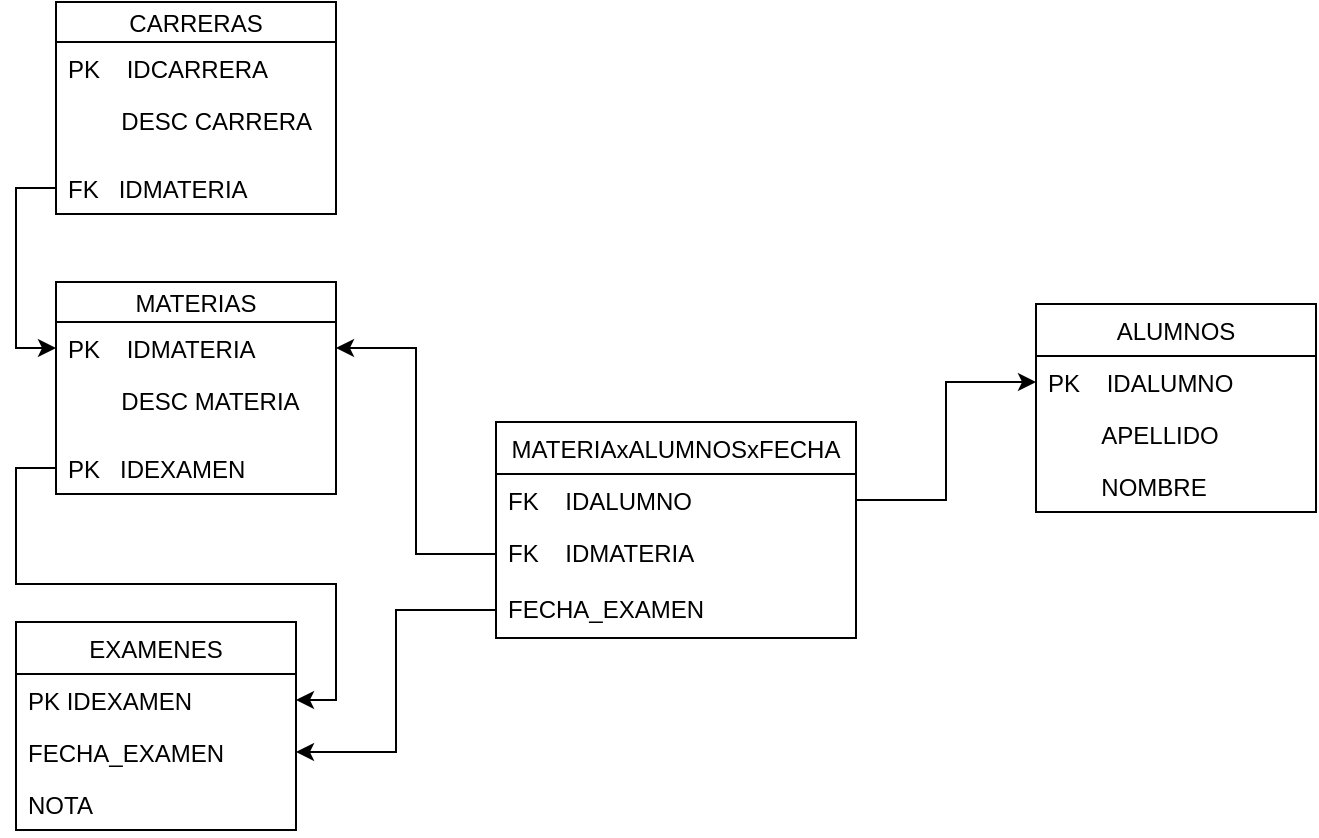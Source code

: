 <mxfile version="17.4.3" type="github">
  <diagram name="Page-1" id="2ca16b54-16f6-2749-3443-fa8db7711227">
    <mxGraphModel dx="1093" dy="576" grid="1" gridSize="10" guides="1" tooltips="1" connect="1" arrows="1" fold="1" page="1" pageScale="1" pageWidth="1100" pageHeight="850" background="none" math="0" shadow="0">
      <root>
        <mxCell id="0" />
        <mxCell id="1" parent="0" />
        <mxCell id="y2i91cYPlv53iorKBUYe-14" value="EXAMENES" style="swimlane;fontStyle=0;childLayout=stackLayout;horizontal=1;startSize=26;fillColor=none;horizontalStack=0;resizeParent=1;resizeParentMax=0;resizeLast=0;collapsible=1;marginBottom=0;" vertex="1" parent="1">
          <mxGeometry x="290" y="480" width="140" height="104" as="geometry" />
        </mxCell>
        <mxCell id="y2i91cYPlv53iorKBUYe-15" value="PK IDEXAMEN" style="text;strokeColor=none;fillColor=none;align=left;verticalAlign=top;spacingLeft=4;spacingRight=4;overflow=hidden;rotatable=0;points=[[0,0.5],[1,0.5]];portConstraint=eastwest;" vertex="1" parent="y2i91cYPlv53iorKBUYe-14">
          <mxGeometry y="26" width="140" height="26" as="geometry" />
        </mxCell>
        <mxCell id="y2i91cYPlv53iorKBUYe-16" value="FECHA_EXAMEN" style="text;strokeColor=none;fillColor=none;align=left;verticalAlign=top;spacingLeft=4;spacingRight=4;overflow=hidden;rotatable=0;points=[[0,0.5],[1,0.5]];portConstraint=eastwest;" vertex="1" parent="y2i91cYPlv53iorKBUYe-14">
          <mxGeometry y="52" width="140" height="26" as="geometry" />
        </mxCell>
        <mxCell id="y2i91cYPlv53iorKBUYe-17" value="NOTA" style="text;strokeColor=none;fillColor=none;align=left;verticalAlign=top;spacingLeft=4;spacingRight=4;overflow=hidden;rotatable=0;points=[[0,0.5],[1,0.5]];portConstraint=eastwest;" vertex="1" parent="y2i91cYPlv53iorKBUYe-14">
          <mxGeometry y="78" width="140" height="26" as="geometry" />
        </mxCell>
        <mxCell id="y2i91cYPlv53iorKBUYe-18" value="ALUMNOS" style="swimlane;fontStyle=0;childLayout=stackLayout;horizontal=1;startSize=26;fillColor=none;horizontalStack=0;resizeParent=1;resizeParentMax=0;resizeLast=0;collapsible=1;marginBottom=0;" vertex="1" parent="1">
          <mxGeometry x="800" y="321" width="140" height="104" as="geometry" />
        </mxCell>
        <mxCell id="y2i91cYPlv53iorKBUYe-19" value="PK    IDALUMNO" style="text;strokeColor=none;fillColor=none;align=left;verticalAlign=top;spacingLeft=4;spacingRight=4;overflow=hidden;rotatable=0;points=[[0,0.5],[1,0.5]];portConstraint=eastwest;" vertex="1" parent="y2i91cYPlv53iorKBUYe-18">
          <mxGeometry y="26" width="140" height="26" as="geometry" />
        </mxCell>
        <mxCell id="y2i91cYPlv53iorKBUYe-20" value="        APELLIDO" style="text;strokeColor=none;fillColor=none;align=left;verticalAlign=top;spacingLeft=4;spacingRight=4;overflow=hidden;rotatable=0;points=[[0,0.5],[1,0.5]];portConstraint=eastwest;" vertex="1" parent="y2i91cYPlv53iorKBUYe-18">
          <mxGeometry y="52" width="140" height="26" as="geometry" />
        </mxCell>
        <mxCell id="y2i91cYPlv53iorKBUYe-21" value="        NOMBRE" style="text;strokeColor=none;fillColor=none;align=left;verticalAlign=top;spacingLeft=4;spacingRight=4;overflow=hidden;rotatable=0;points=[[0,0.5],[1,0.5]];portConstraint=eastwest;" vertex="1" parent="y2i91cYPlv53iorKBUYe-18">
          <mxGeometry y="78" width="140" height="26" as="geometry" />
        </mxCell>
        <mxCell id="y2i91cYPlv53iorKBUYe-23" value="CARRERAS" style="swimlane;fontStyle=0;childLayout=stackLayout;horizontal=1;startSize=20;fillColor=none;horizontalStack=0;resizeParent=1;resizeParentMax=0;resizeLast=0;collapsible=1;marginBottom=0;" vertex="1" parent="1">
          <mxGeometry x="310" y="170" width="140" height="106" as="geometry" />
        </mxCell>
        <mxCell id="y2i91cYPlv53iorKBUYe-24" value="PK    IDCARRERA" style="text;strokeColor=none;fillColor=none;align=left;verticalAlign=top;spacingLeft=4;spacingRight=4;overflow=hidden;rotatable=0;points=[[0,0.5],[1,0.5]];portConstraint=eastwest;" vertex="1" parent="y2i91cYPlv53iorKBUYe-23">
          <mxGeometry y="20" width="140" height="26" as="geometry" />
        </mxCell>
        <mxCell id="y2i91cYPlv53iorKBUYe-25" value="        DESC CARRERA" style="text;strokeColor=none;fillColor=none;align=left;verticalAlign=top;spacingLeft=4;spacingRight=4;overflow=hidden;rotatable=0;points=[[0,0.5],[1,0.5]];portConstraint=eastwest;" vertex="1" parent="y2i91cYPlv53iorKBUYe-23">
          <mxGeometry y="46" width="140" height="34" as="geometry" />
        </mxCell>
        <mxCell id="y2i91cYPlv53iorKBUYe-27" value="FK   IDMATERIA" style="text;strokeColor=none;fillColor=none;align=left;verticalAlign=top;spacingLeft=4;spacingRight=4;overflow=hidden;rotatable=0;points=[[0,0.5],[1,0.5]];portConstraint=eastwest;" vertex="1" parent="y2i91cYPlv53iorKBUYe-23">
          <mxGeometry y="80" width="140" height="26" as="geometry" />
        </mxCell>
        <mxCell id="y2i91cYPlv53iorKBUYe-28" style="edgeStyle=orthogonalEdgeStyle;rounded=0;orthogonalLoop=1;jettySize=auto;html=1;entryX=0;entryY=0.5;entryDx=0;entryDy=0;" edge="1" parent="1" source="y2i91cYPlv53iorKBUYe-27" target="y2i91cYPlv53iorKBUYe-30">
          <mxGeometry relative="1" as="geometry">
            <mxPoint x="260" y="360" as="targetPoint" />
          </mxGeometry>
        </mxCell>
        <mxCell id="y2i91cYPlv53iorKBUYe-29" value="MATERIAS" style="swimlane;fontStyle=0;childLayout=stackLayout;horizontal=1;startSize=20;fillColor=none;horizontalStack=0;resizeParent=1;resizeParentMax=0;resizeLast=0;collapsible=1;marginBottom=0;" vertex="1" parent="1">
          <mxGeometry x="310" y="310" width="140" height="106" as="geometry" />
        </mxCell>
        <mxCell id="y2i91cYPlv53iorKBUYe-30" value="PK    IDMATERIA" style="text;strokeColor=none;fillColor=none;align=left;verticalAlign=top;spacingLeft=4;spacingRight=4;overflow=hidden;rotatable=0;points=[[0,0.5],[1,0.5]];portConstraint=eastwest;" vertex="1" parent="y2i91cYPlv53iorKBUYe-29">
          <mxGeometry y="20" width="140" height="26" as="geometry" />
        </mxCell>
        <mxCell id="y2i91cYPlv53iorKBUYe-31" value="        DESC MATERIA" style="text;strokeColor=none;fillColor=none;align=left;verticalAlign=top;spacingLeft=4;spacingRight=4;overflow=hidden;rotatable=0;points=[[0,0.5],[1,0.5]];portConstraint=eastwest;" vertex="1" parent="y2i91cYPlv53iorKBUYe-29">
          <mxGeometry y="46" width="140" height="34" as="geometry" />
        </mxCell>
        <mxCell id="y2i91cYPlv53iorKBUYe-39" value="PK   IDEXAMEN" style="text;strokeColor=none;fillColor=none;align=left;verticalAlign=top;spacingLeft=4;spacingRight=4;overflow=hidden;rotatable=0;points=[[0,0.5],[1,0.5]];portConstraint=eastwest;" vertex="1" parent="y2i91cYPlv53iorKBUYe-29">
          <mxGeometry y="80" width="140" height="26" as="geometry" />
        </mxCell>
        <mxCell id="y2i91cYPlv53iorKBUYe-33" value="MATERIAxALUMNOSxFECHA" style="swimlane;fontStyle=0;childLayout=stackLayout;horizontal=1;startSize=26;fillColor=none;horizontalStack=0;resizeParent=1;resizeParentMax=0;resizeLast=0;collapsible=1;marginBottom=0;" vertex="1" parent="1">
          <mxGeometry x="530" y="380" width="180" height="108" as="geometry" />
        </mxCell>
        <mxCell id="y2i91cYPlv53iorKBUYe-34" value="FK    IDALUMNO" style="text;strokeColor=none;fillColor=none;align=left;verticalAlign=top;spacingLeft=4;spacingRight=4;overflow=hidden;rotatable=0;points=[[0,0.5],[1,0.5]];portConstraint=eastwest;" vertex="1" parent="y2i91cYPlv53iorKBUYe-33">
          <mxGeometry y="26" width="180" height="26" as="geometry" />
        </mxCell>
        <mxCell id="y2i91cYPlv53iorKBUYe-35" value="FK    IDMATERIA" style="text;strokeColor=none;fillColor=none;align=left;verticalAlign=top;spacingLeft=4;spacingRight=4;overflow=hidden;rotatable=0;points=[[0,0.5],[1,0.5]];portConstraint=eastwest;" vertex="1" parent="y2i91cYPlv53iorKBUYe-33">
          <mxGeometry y="52" width="180" height="28" as="geometry" />
        </mxCell>
        <mxCell id="y2i91cYPlv53iorKBUYe-42" value="FECHA_EXAMEN" style="text;strokeColor=none;fillColor=none;align=left;verticalAlign=top;spacingLeft=4;spacingRight=4;overflow=hidden;rotatable=0;points=[[0,0.5],[1,0.5]];portConstraint=eastwest;" vertex="1" parent="y2i91cYPlv53iorKBUYe-33">
          <mxGeometry y="80" width="180" height="28" as="geometry" />
        </mxCell>
        <mxCell id="y2i91cYPlv53iorKBUYe-37" style="edgeStyle=orthogonalEdgeStyle;rounded=0;orthogonalLoop=1;jettySize=auto;html=1;" edge="1" parent="1" source="y2i91cYPlv53iorKBUYe-34" target="y2i91cYPlv53iorKBUYe-19">
          <mxGeometry relative="1" as="geometry" />
        </mxCell>
        <mxCell id="y2i91cYPlv53iorKBUYe-38" style="edgeStyle=orthogonalEdgeStyle;rounded=0;orthogonalLoop=1;jettySize=auto;html=1;entryX=1;entryY=0.5;entryDx=0;entryDy=0;" edge="1" parent="1" source="y2i91cYPlv53iorKBUYe-35" target="y2i91cYPlv53iorKBUYe-30">
          <mxGeometry relative="1" as="geometry" />
        </mxCell>
        <mxCell id="y2i91cYPlv53iorKBUYe-40" style="edgeStyle=orthogonalEdgeStyle;rounded=0;orthogonalLoop=1;jettySize=auto;html=1;" edge="1" parent="1" source="y2i91cYPlv53iorKBUYe-39" target="y2i91cYPlv53iorKBUYe-15">
          <mxGeometry relative="1" as="geometry" />
        </mxCell>
        <mxCell id="y2i91cYPlv53iorKBUYe-43" style="edgeStyle=orthogonalEdgeStyle;rounded=0;orthogonalLoop=1;jettySize=auto;html=1;" edge="1" parent="1" source="y2i91cYPlv53iorKBUYe-42" target="y2i91cYPlv53iorKBUYe-16">
          <mxGeometry relative="1" as="geometry" />
        </mxCell>
      </root>
    </mxGraphModel>
  </diagram>
</mxfile>
